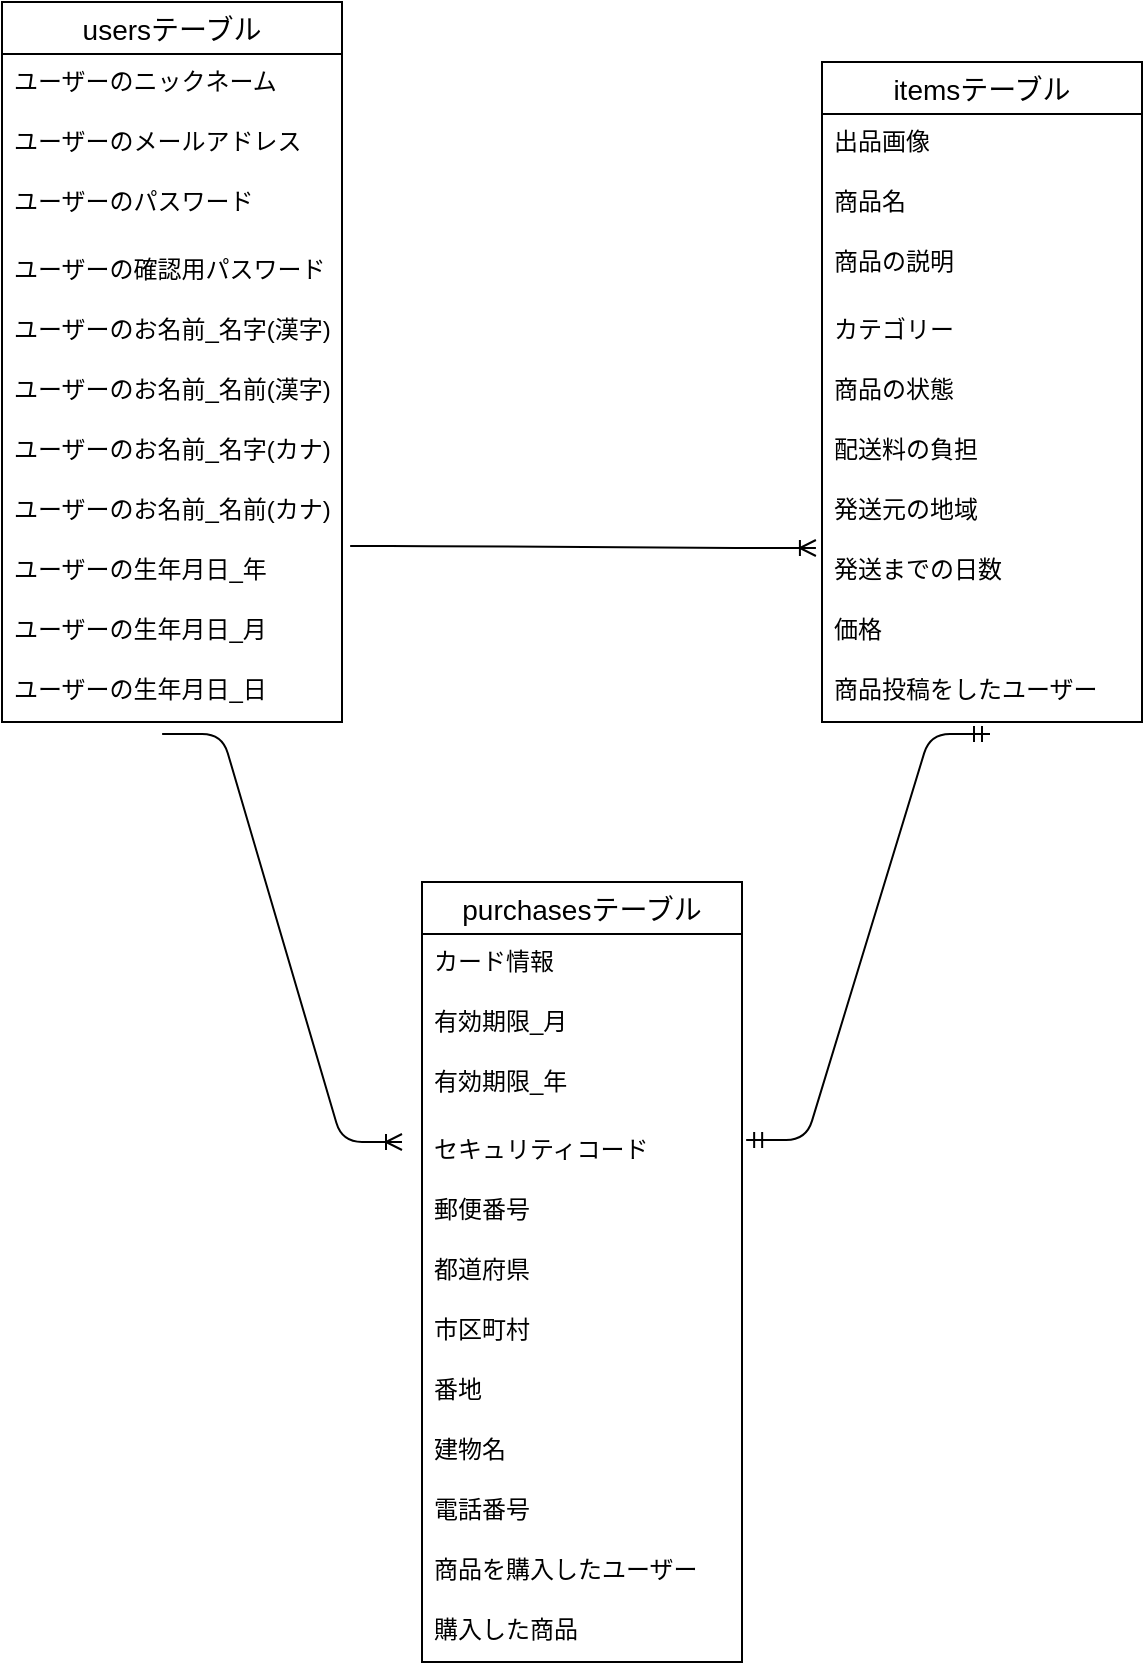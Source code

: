 <mxfile version="13.10.0" type="embed">
    <diagram id="H_jgpeJEOlvw-oWUl8zl" name="Page-1">
        <mxGraphModel dx="590" dy="520" grid="1" gridSize="10" guides="1" tooltips="1" connect="1" arrows="1" fold="1" page="1" pageScale="1" pageWidth="850" pageHeight="1100" math="0" shadow="0">
            <root>
                <mxCell id="0"/>
                <mxCell id="1" parent="0"/>
                <mxCell id="2" value="usersテーブル" style="swimlane;fontStyle=0;childLayout=stackLayout;horizontal=1;startSize=26;horizontalStack=0;resizeParent=1;resizeParentMax=0;resizeLast=0;collapsible=1;marginBottom=0;align=center;fontSize=14;" vertex="1" parent="1">
                    <mxGeometry x="10" width="170" height="360" as="geometry"/>
                </mxCell>
                <mxCell id="3" value="ユーザーのニックネーム" style="text;strokeColor=none;fillColor=none;spacingLeft=4;spacingRight=4;overflow=hidden;rotatable=0;points=[[0,0.5],[1,0.5]];portConstraint=eastwest;fontSize=12;" vertex="1" parent="2">
                    <mxGeometry y="26" width="170" height="30" as="geometry"/>
                </mxCell>
                <mxCell id="4" value="ユーザーのメールアドレス" style="text;strokeColor=none;fillColor=none;spacingLeft=4;spacingRight=4;overflow=hidden;rotatable=0;points=[[0,0.5],[1,0.5]];portConstraint=eastwest;fontSize=12;" vertex="1" parent="2">
                    <mxGeometry y="56" width="170" height="30" as="geometry"/>
                </mxCell>
                <mxCell id="5" value="ユーザーのパスワード" style="text;strokeColor=none;fillColor=none;spacingLeft=4;spacingRight=4;overflow=hidden;rotatable=0;points=[[0,0.5],[1,0.5]];portConstraint=eastwest;fontSize=12;" vertex="1" parent="2">
                    <mxGeometry y="86" width="170" height="34" as="geometry"/>
                </mxCell>
                <mxCell id="7" value="ユーザーの確認用パスワード" style="text;strokeColor=none;fillColor=none;spacingLeft=4;spacingRight=4;overflow=hidden;rotatable=0;points=[[0,0.5],[1,0.5]];portConstraint=eastwest;fontSize=12;" vertex="1" parent="2">
                    <mxGeometry y="120" width="170" height="30" as="geometry"/>
                </mxCell>
                <mxCell id="6" value="ユーザーのお名前_名字(漢字)" style="text;strokeColor=none;fillColor=none;spacingLeft=4;spacingRight=4;overflow=hidden;rotatable=0;points=[[0,0.5],[1,0.5]];portConstraint=eastwest;fontSize=12;" vertex="1" parent="2">
                    <mxGeometry y="150" width="170" height="30" as="geometry"/>
                </mxCell>
                <mxCell id="8" value="ユーザーのお名前_名前(漢字)" style="text;strokeColor=none;fillColor=none;spacingLeft=4;spacingRight=4;overflow=hidden;rotatable=0;points=[[0,0.5],[1,0.5]];portConstraint=eastwest;fontSize=12;" vertex="1" parent="2">
                    <mxGeometry y="180" width="170" height="30" as="geometry"/>
                </mxCell>
                <mxCell id="54" value="ユーザーのお名前_名字(カナ)" style="text;strokeColor=none;fillColor=none;spacingLeft=4;spacingRight=4;overflow=hidden;rotatable=0;points=[[0,0.5],[1,0.5]];portConstraint=eastwest;fontSize=12;" vertex="1" parent="2">
                    <mxGeometry y="210" width="170" height="30" as="geometry"/>
                </mxCell>
                <mxCell id="55" value="ユーザーのお名前_名前(カナ)" style="text;strokeColor=none;fillColor=none;spacingLeft=4;spacingRight=4;overflow=hidden;rotatable=0;points=[[0,0.5],[1,0.5]];portConstraint=eastwest;fontSize=12;" vertex="1" parent="2">
                    <mxGeometry y="240" width="170" height="30" as="geometry"/>
                </mxCell>
                <mxCell id="9" value="ユーザーの生年月日_年" style="text;strokeColor=none;fillColor=none;spacingLeft=4;spacingRight=4;overflow=hidden;rotatable=0;points=[[0,0.5],[1,0.5]];portConstraint=eastwest;fontSize=12;" vertex="1" parent="2">
                    <mxGeometry y="270" width="170" height="30" as="geometry"/>
                </mxCell>
                <mxCell id="57" value="ユーザーの生年月日_月" style="text;strokeColor=none;fillColor=none;spacingLeft=4;spacingRight=4;overflow=hidden;rotatable=0;points=[[0,0.5],[1,0.5]];portConstraint=eastwest;fontSize=12;" vertex="1" parent="2">
                    <mxGeometry y="300" width="170" height="30" as="geometry"/>
                </mxCell>
                <mxCell id="56" value="ユーザーの生年月日_日" style="text;strokeColor=none;fillColor=none;spacingLeft=4;spacingRight=4;overflow=hidden;rotatable=0;points=[[0,0.5],[1,0.5]];portConstraint=eastwest;fontSize=12;" vertex="1" parent="2">
                    <mxGeometry y="330" width="170" height="30" as="geometry"/>
                </mxCell>
                <mxCell id="11" value="itemsテーブル" style="swimlane;fontStyle=0;childLayout=stackLayout;horizontal=1;startSize=26;horizontalStack=0;resizeParent=1;resizeParentMax=0;resizeLast=0;collapsible=1;marginBottom=0;align=center;fontSize=14;" vertex="1" parent="1">
                    <mxGeometry x="420" y="30" width="160" height="330" as="geometry"/>
                </mxCell>
                <mxCell id="12" value="出品画像" style="text;strokeColor=none;fillColor=none;spacingLeft=4;spacingRight=4;overflow=hidden;rotatable=0;points=[[0,0.5],[1,0.5]];portConstraint=eastwest;fontSize=12;" vertex="1" parent="11">
                    <mxGeometry y="26" width="160" height="30" as="geometry"/>
                </mxCell>
                <mxCell id="13" value="商品名" style="text;strokeColor=none;fillColor=none;spacingLeft=4;spacingRight=4;overflow=hidden;rotatable=0;points=[[0,0.5],[1,0.5]];portConstraint=eastwest;fontSize=12;" vertex="1" parent="11">
                    <mxGeometry y="56" width="160" height="30" as="geometry"/>
                </mxCell>
                <mxCell id="14" value="商品の説明" style="text;strokeColor=none;fillColor=none;spacingLeft=4;spacingRight=4;overflow=hidden;rotatable=0;points=[[0,0.5],[1,0.5]];portConstraint=eastwest;fontSize=12;" vertex="1" parent="11">
                    <mxGeometry y="86" width="160" height="34" as="geometry"/>
                </mxCell>
                <mxCell id="15" value="カテゴリー" style="text;strokeColor=none;fillColor=none;spacingLeft=4;spacingRight=4;overflow=hidden;rotatable=0;points=[[0,0.5],[1,0.5]];portConstraint=eastwest;fontSize=12;" vertex="1" parent="11">
                    <mxGeometry y="120" width="160" height="30" as="geometry"/>
                </mxCell>
                <mxCell id="16" value="商品の状態" style="text;strokeColor=none;fillColor=none;spacingLeft=4;spacingRight=4;overflow=hidden;rotatable=0;points=[[0,0.5],[1,0.5]];portConstraint=eastwest;fontSize=12;" vertex="1" parent="11">
                    <mxGeometry y="150" width="160" height="30" as="geometry"/>
                </mxCell>
                <mxCell id="17" value="配送料の負担" style="text;strokeColor=none;fillColor=none;spacingLeft=4;spacingRight=4;overflow=hidden;rotatable=0;points=[[0,0.5],[1,0.5]];portConstraint=eastwest;fontSize=12;" vertex="1" parent="11">
                    <mxGeometry y="180" width="160" height="30" as="geometry"/>
                </mxCell>
                <mxCell id="20" value="発送元の地域" style="text;strokeColor=none;fillColor=none;spacingLeft=4;spacingRight=4;overflow=hidden;rotatable=0;points=[[0,0.5],[1,0.5]];portConstraint=eastwest;fontSize=12;" vertex="1" parent="11">
                    <mxGeometry y="210" width="160" height="30" as="geometry"/>
                </mxCell>
                <mxCell id="21" value="発送までの日数" style="text;strokeColor=none;fillColor=none;spacingLeft=4;spacingRight=4;overflow=hidden;rotatable=0;points=[[0,0.5],[1,0.5]];portConstraint=eastwest;fontSize=12;" vertex="1" parent="11">
                    <mxGeometry y="240" width="160" height="30" as="geometry"/>
                </mxCell>
                <mxCell id="22" value="価格" style="text;strokeColor=none;fillColor=none;spacingLeft=4;spacingRight=4;overflow=hidden;rotatable=0;points=[[0,0.5],[1,0.5]];portConstraint=eastwest;fontSize=12;" vertex="1" parent="11">
                    <mxGeometry y="270" width="160" height="30" as="geometry"/>
                </mxCell>
                <mxCell id="18" value="商品投稿をしたユーザー" style="text;strokeColor=none;fillColor=none;spacingLeft=4;spacingRight=4;overflow=hidden;rotatable=0;points=[[0,0.5],[1,0.5]];portConstraint=eastwest;fontSize=12;" vertex="1" parent="11">
                    <mxGeometry y="300" width="160" height="30" as="geometry"/>
                </mxCell>
                <mxCell id="34" value="purchasesテーブル" style="swimlane;fontStyle=0;childLayout=stackLayout;horizontal=1;startSize=26;horizontalStack=0;resizeParent=1;resizeParentMax=0;resizeLast=0;collapsible=1;marginBottom=0;align=center;fontSize=14;" vertex="1" parent="1">
                    <mxGeometry x="220" y="440" width="160" height="390" as="geometry"/>
                </mxCell>
                <mxCell id="35" value="カード情報 " style="text;strokeColor=none;fillColor=none;spacingLeft=4;spacingRight=4;overflow=hidden;rotatable=0;points=[[0,0.5],[1,0.5]];portConstraint=eastwest;fontSize=12;" vertex="1" parent="34">
                    <mxGeometry y="26" width="160" height="30" as="geometry"/>
                </mxCell>
                <mxCell id="36" value="有効期限_月" style="text;strokeColor=none;fillColor=none;spacingLeft=4;spacingRight=4;overflow=hidden;rotatable=0;points=[[0,0.5],[1,0.5]];portConstraint=eastwest;fontSize=12;" vertex="1" parent="34">
                    <mxGeometry y="56" width="160" height="30" as="geometry"/>
                </mxCell>
                <mxCell id="37" value="有効期限_年" style="text;strokeColor=none;fillColor=none;spacingLeft=4;spacingRight=4;overflow=hidden;rotatable=0;points=[[0,0.5],[1,0.5]];portConstraint=eastwest;fontSize=12;" vertex="1" parent="34">
                    <mxGeometry y="86" width="160" height="34" as="geometry"/>
                </mxCell>
                <mxCell id="38" value="セキュリティコード" style="text;strokeColor=none;fillColor=none;spacingLeft=4;spacingRight=4;overflow=hidden;rotatable=0;points=[[0,0.5],[1,0.5]];portConstraint=eastwest;fontSize=12;" vertex="1" parent="34">
                    <mxGeometry y="120" width="160" height="30" as="geometry"/>
                </mxCell>
                <mxCell id="39" value="郵便番号 " style="text;strokeColor=none;fillColor=none;spacingLeft=4;spacingRight=4;overflow=hidden;rotatable=0;points=[[0,0.5],[1,0.5]];portConstraint=eastwest;fontSize=12;" vertex="1" parent="34">
                    <mxGeometry y="150" width="160" height="30" as="geometry"/>
                </mxCell>
                <mxCell id="40" value="都道府県" style="text;strokeColor=none;fillColor=none;spacingLeft=4;spacingRight=4;overflow=hidden;rotatable=0;points=[[0,0.5],[1,0.5]];portConstraint=eastwest;fontSize=12;" vertex="1" parent="34">
                    <mxGeometry y="180" width="160" height="30" as="geometry"/>
                </mxCell>
                <mxCell id="41" value="市区町村" style="text;strokeColor=none;fillColor=none;spacingLeft=4;spacingRight=4;overflow=hidden;rotatable=0;points=[[0,0.5],[1,0.5]];portConstraint=eastwest;fontSize=12;" vertex="1" parent="34">
                    <mxGeometry y="210" width="160" height="30" as="geometry"/>
                </mxCell>
                <mxCell id="42" value="番地" style="text;strokeColor=none;fillColor=none;spacingLeft=4;spacingRight=4;overflow=hidden;rotatable=0;points=[[0,0.5],[1,0.5]];portConstraint=eastwest;fontSize=12;" vertex="1" parent="34">
                    <mxGeometry y="240" width="160" height="30" as="geometry"/>
                </mxCell>
                <mxCell id="58" value="建物名" style="text;strokeColor=none;fillColor=none;spacingLeft=4;spacingRight=4;overflow=hidden;rotatable=0;points=[[0,0.5],[1,0.5]];portConstraint=eastwest;fontSize=12;" vertex="1" parent="34">
                    <mxGeometry y="270" width="160" height="30" as="geometry"/>
                </mxCell>
                <mxCell id="43" value="電話番号" style="text;strokeColor=none;fillColor=none;spacingLeft=4;spacingRight=4;overflow=hidden;rotatable=0;points=[[0,0.5],[1,0.5]];portConstraint=eastwest;fontSize=12;" vertex="1" parent="34">
                    <mxGeometry y="300" width="160" height="30" as="geometry"/>
                </mxCell>
                <mxCell id="60" value="商品を購入したユーザー" style="text;strokeColor=none;fillColor=none;spacingLeft=4;spacingRight=4;overflow=hidden;rotatable=0;points=[[0,0.5],[1,0.5]];portConstraint=eastwest;fontSize=12;" vertex="1" parent="34">
                    <mxGeometry y="330" width="160" height="30" as="geometry"/>
                </mxCell>
                <mxCell id="59" value="購入した商品" style="text;strokeColor=none;fillColor=none;spacingLeft=4;spacingRight=4;overflow=hidden;rotatable=0;points=[[0,0.5],[1,0.5]];portConstraint=eastwest;fontSize=12;" vertex="1" parent="34">
                    <mxGeometry y="360" width="160" height="30" as="geometry"/>
                </mxCell>
                <mxCell id="47" value="" style="edgeStyle=entityRelationEdgeStyle;fontSize=12;html=1;endArrow=ERoneToMany;exitX=0.471;exitY=1.2;exitDx=0;exitDy=0;exitPerimeter=0;" edge="1" parent="1" source="56">
                    <mxGeometry width="100" height="100" relative="1" as="geometry">
                        <mxPoint x="81" y="243" as="sourcePoint"/>
                        <mxPoint x="210" y="570" as="targetPoint"/>
                    </mxGeometry>
                </mxCell>
                <mxCell id="49" value="" style="edgeStyle=entityRelationEdgeStyle;fontSize=12;html=1;endArrow=ERoneToMany;entryX=-0.019;entryY=1.1;entryDx=0;entryDy=0;exitX=1.024;exitY=0.067;exitDx=0;exitDy=0;exitPerimeter=0;entryPerimeter=0;" edge="1" parent="1" source="9" target="20">
                    <mxGeometry width="100" height="100" relative="1" as="geometry">
                        <mxPoint x="281" y="260" as="sourcePoint"/>
                        <mxPoint x="300" y="337" as="targetPoint"/>
                    </mxGeometry>
                </mxCell>
                <mxCell id="61" value="" style="edgeStyle=entityRelationEdgeStyle;fontSize=12;html=1;endArrow=ERmandOne;startArrow=ERmandOne;entryX=0.525;entryY=1.2;entryDx=0;entryDy=0;entryPerimeter=0;exitX=1.013;exitY=0.3;exitDx=0;exitDy=0;exitPerimeter=0;" edge="1" parent="1" source="38" target="18">
                    <mxGeometry width="100" height="100" relative="1" as="geometry">
                        <mxPoint x="450" y="510" as="sourcePoint"/>
                        <mxPoint x="550" y="410" as="targetPoint"/>
                    </mxGeometry>
                </mxCell>
            </root>
        </mxGraphModel>
    </diagram>
</mxfile>